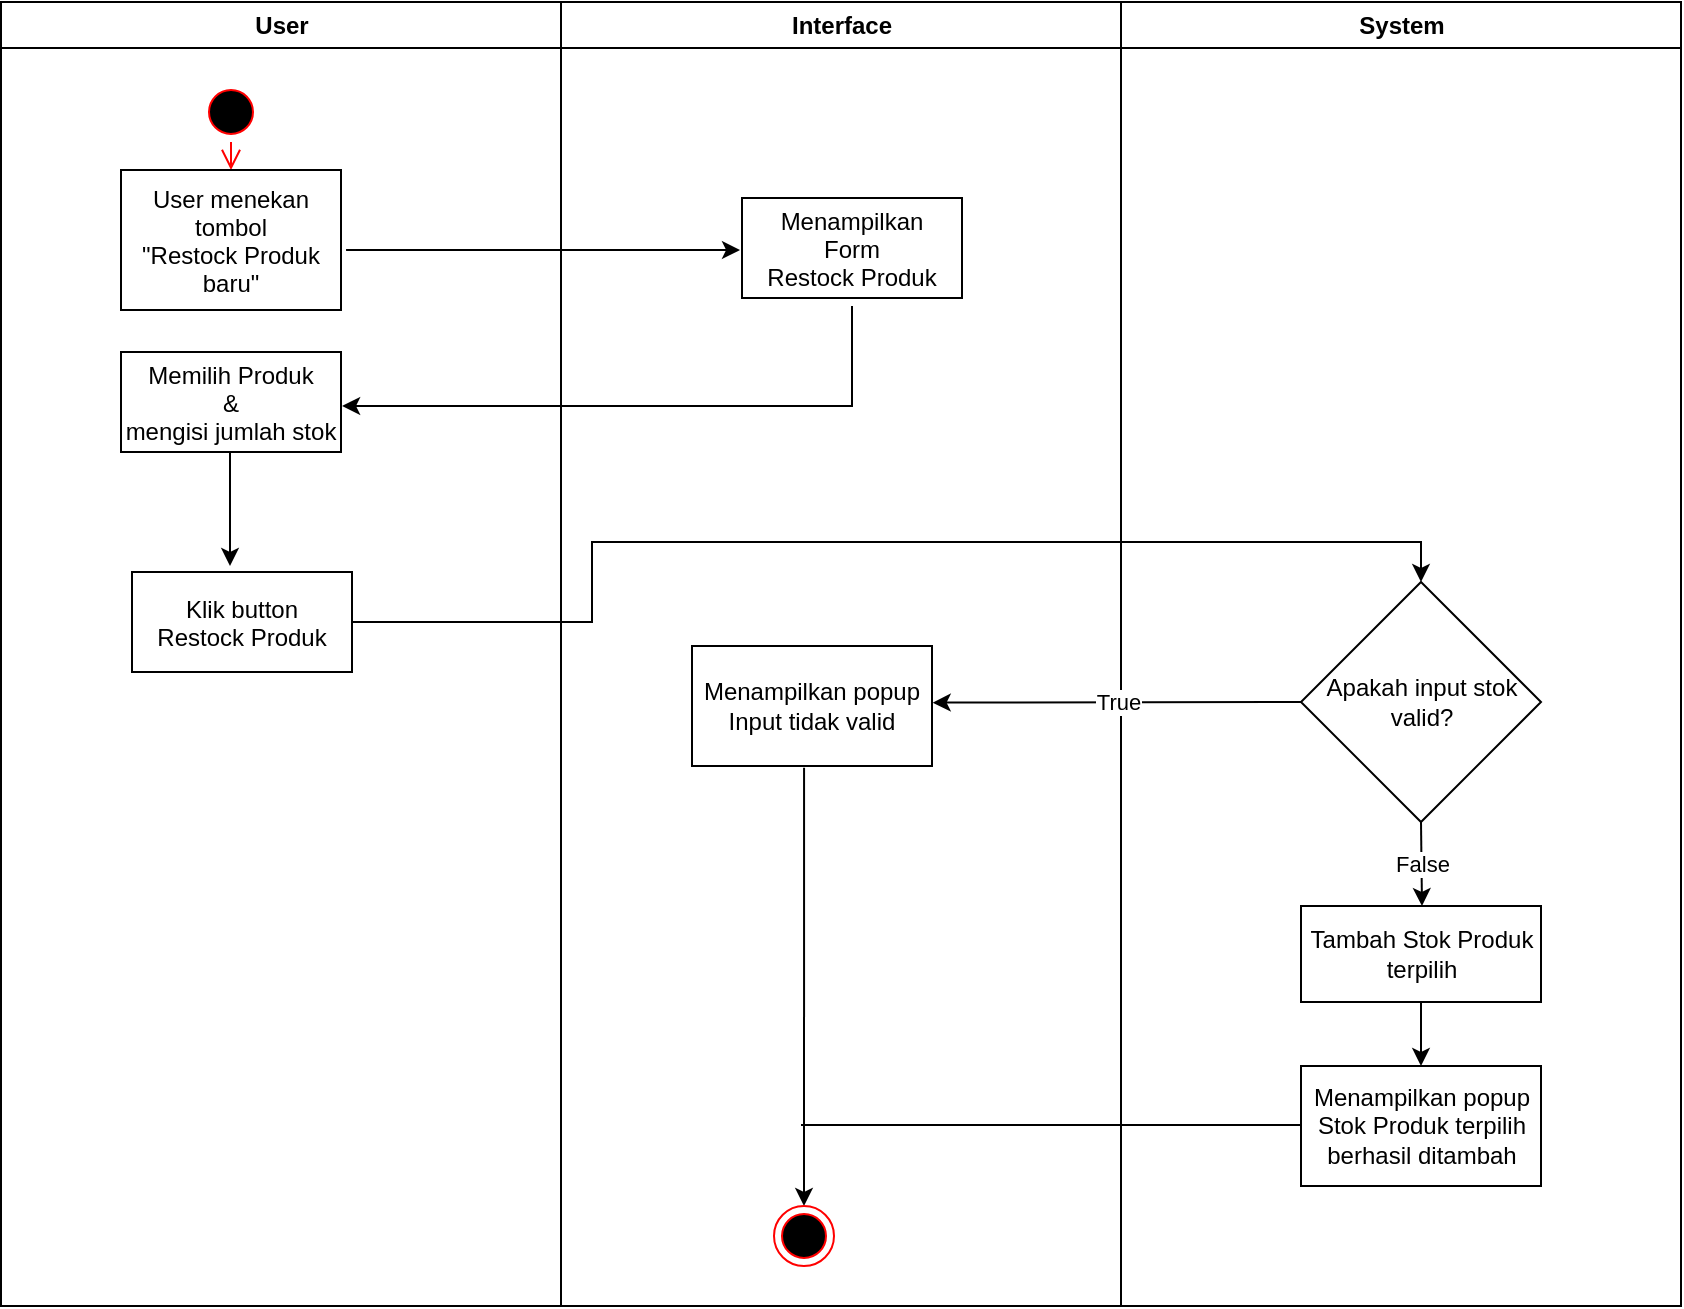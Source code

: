 <mxfile version="16.2.4" type="device"><diagram id="Si1-kvU5VNpyqMzCJeDn" name="Page-1"><mxGraphModel dx="779" dy="437" grid="1" gridSize="10" guides="1" tooltips="1" connect="1" arrows="1" fold="1" page="1" pageScale="1" pageWidth="850" pageHeight="1100" math="0" shadow="0"><root><mxCell id="0"/><mxCell id="1" parent="0"/><mxCell id="wy7r4L_uUheuBkzri21L-1" value="User" style="swimlane;whiteSpace=wrap" parent="1" vertex="1"><mxGeometry x="164.5" y="128" width="280" height="652" as="geometry"/></mxCell><mxCell id="wy7r4L_uUheuBkzri21L-2" value="" style="ellipse;shape=startState;fillColor=#000000;strokeColor=#ff0000;" parent="wy7r4L_uUheuBkzri21L-1" vertex="1"><mxGeometry x="100" y="40" width="30" height="30" as="geometry"/></mxCell><mxCell id="wy7r4L_uUheuBkzri21L-3" value="" style="edgeStyle=elbowEdgeStyle;elbow=horizontal;verticalAlign=bottom;endArrow=open;endSize=8;strokeColor=#FF0000;endFill=1;rounded=0" parent="wy7r4L_uUheuBkzri21L-1" source="wy7r4L_uUheuBkzri21L-2" target="wy7r4L_uUheuBkzri21L-4" edge="1"><mxGeometry x="100" y="40" as="geometry"><mxPoint x="115" y="110" as="targetPoint"/></mxGeometry></mxCell><mxCell id="wy7r4L_uUheuBkzri21L-4" value="User menekan &#xA;tombol&#xA; &quot;Restock Produk&#xA; baru&quot;" style="" parent="wy7r4L_uUheuBkzri21L-1" vertex="1"><mxGeometry x="60" y="84" width="110" height="70" as="geometry"/></mxCell><mxCell id="wy7r4L_uUheuBkzri21L-5" style="edgeStyle=orthogonalEdgeStyle;rounded=0;orthogonalLoop=1;jettySize=auto;html=1;" parent="wy7r4L_uUheuBkzri21L-1" source="wy7r4L_uUheuBkzri21L-6" edge="1"><mxGeometry relative="1" as="geometry"><mxPoint x="114.5" y="282" as="targetPoint"/></mxGeometry></mxCell><mxCell id="wy7r4L_uUheuBkzri21L-6" value="Memilih Produk &#xA;&amp;&#xA;mengisi jumlah stok" style="" parent="wy7r4L_uUheuBkzri21L-1" vertex="1"><mxGeometry x="60" y="175" width="110" height="50" as="geometry"/></mxCell><mxCell id="wy7r4L_uUheuBkzri21L-7" value="Klik button &#xA;Restock Produk" style="" parent="wy7r4L_uUheuBkzri21L-1" vertex="1"><mxGeometry x="65.5" y="285" width="110" height="50" as="geometry"/></mxCell><mxCell id="wy7r4L_uUheuBkzri21L-8" value="Interface" style="swimlane;whiteSpace=wrap" parent="1" vertex="1"><mxGeometry x="444.5" y="128" width="280" height="652" as="geometry"/></mxCell><mxCell id="wy7r4L_uUheuBkzri21L-9" value="Menampilkan &#xA;Form &#xA;Restock Produk" style="" parent="wy7r4L_uUheuBkzri21L-8" vertex="1"><mxGeometry x="90.5" y="98" width="110" height="50" as="geometry"/></mxCell><mxCell id="wy7r4L_uUheuBkzri21L-10" style="edgeStyle=orthogonalEdgeStyle;rounded=0;orthogonalLoop=1;jettySize=auto;html=1;entryX=0.5;entryY=0;entryDx=0;entryDy=0;exitX=0.467;exitY=1.014;exitDx=0;exitDy=0;exitPerimeter=0;" parent="wy7r4L_uUheuBkzri21L-8" source="wy7r4L_uUheuBkzri21L-11" target="wy7r4L_uUheuBkzri21L-12" edge="1"><mxGeometry relative="1" as="geometry"/></mxCell><mxCell id="wy7r4L_uUheuBkzri21L-11" value="&lt;div&gt;Menampilkan popup &lt;br&gt;&lt;/div&gt;&lt;div&gt;Input tidak valid&lt;br&gt;&lt;/div&gt;" style="rounded=0;whiteSpace=wrap;html=1;" parent="wy7r4L_uUheuBkzri21L-8" vertex="1"><mxGeometry x="65.5" y="322" width="120" height="60" as="geometry"/></mxCell><mxCell id="wy7r4L_uUheuBkzri21L-12" value="" style="ellipse;shape=endState;fillColor=#000000;strokeColor=#ff0000" parent="wy7r4L_uUheuBkzri21L-8" vertex="1"><mxGeometry x="106.5" y="602" width="30" height="30" as="geometry"/></mxCell><mxCell id="wy7r4L_uUheuBkzri21L-13" value="System" style="swimlane;whiteSpace=wrap" parent="1" vertex="1"><mxGeometry x="724.5" y="128" width="280" height="652" as="geometry"/></mxCell><mxCell id="wy7r4L_uUheuBkzri21L-14" value="Apakah input stok valid? " style="rhombus;whiteSpace=wrap;html=1;" parent="wy7r4L_uUheuBkzri21L-13" vertex="1"><mxGeometry x="90" y="290" width="120" height="120" as="geometry"/></mxCell><mxCell id="PagQaJ9m3MQP3x4WmuHI-2" style="edgeStyle=orthogonalEdgeStyle;rounded=0;orthogonalLoop=1;jettySize=auto;html=1;entryX=0.5;entryY=0;entryDx=0;entryDy=0;" edge="1" parent="wy7r4L_uUheuBkzri21L-13" source="wy7r4L_uUheuBkzri21L-15" target="PagQaJ9m3MQP3x4WmuHI-1"><mxGeometry relative="1" as="geometry"/></mxCell><mxCell id="wy7r4L_uUheuBkzri21L-15" value="Tambah Stok Produk terpilih" style="rounded=0;whiteSpace=wrap;html=1;" parent="wy7r4L_uUheuBkzri21L-13" vertex="1"><mxGeometry x="90" y="452" width="120" height="48" as="geometry"/></mxCell><mxCell id="wy7r4L_uUheuBkzri21L-16" value="" style="endArrow=classic;html=1;rounded=0;exitX=0.5;exitY=1;exitDx=0;exitDy=0;" parent="wy7r4L_uUheuBkzri21L-13" edge="1"><mxGeometry relative="1" as="geometry"><mxPoint x="150" y="410" as="sourcePoint"/><mxPoint x="150.5" y="452" as="targetPoint"/></mxGeometry></mxCell><mxCell id="wy7r4L_uUheuBkzri21L-17" value="False" style="edgeLabel;resizable=0;html=1;align=center;verticalAlign=middle;" parent="wy7r4L_uUheuBkzri21L-16" connectable="0" vertex="1"><mxGeometry relative="1" as="geometry"/></mxCell><mxCell id="PagQaJ9m3MQP3x4WmuHI-1" value="Menampilkan popup Stok Produk terpilih berhasil ditambah" style="rounded=0;whiteSpace=wrap;html=1;" vertex="1" parent="wy7r4L_uUheuBkzri21L-13"><mxGeometry x="90" y="532" width="120" height="60" as="geometry"/></mxCell><mxCell id="wy7r4L_uUheuBkzri21L-23" style="edgeStyle=orthogonalEdgeStyle;rounded=0;orthogonalLoop=1;jettySize=auto;html=1;endArrow=none;endFill=0;" parent="wy7r4L_uUheuBkzri21L-13" edge="1"><mxGeometry relative="1" as="geometry"><mxPoint x="-160" y="561.5" as="targetPoint"/><mxPoint x="90" y="561.5" as="sourcePoint"/></mxGeometry></mxCell><mxCell id="wy7r4L_uUheuBkzri21L-18" style="edgeStyle=orthogonalEdgeStyle;rounded=0;orthogonalLoop=1;jettySize=auto;html=1;exitX=1.023;exitY=0.571;exitDx=0;exitDy=0;exitPerimeter=0;entryX=-0.009;entryY=0.52;entryDx=0;entryDy=0;entryPerimeter=0;" parent="1" source="wy7r4L_uUheuBkzri21L-4" target="wy7r4L_uUheuBkzri21L-9" edge="1"><mxGeometry relative="1" as="geometry"><mxPoint x="520" y="249" as="targetPoint"/></mxGeometry></mxCell><mxCell id="wy7r4L_uUheuBkzri21L-19" style="edgeStyle=orthogonalEdgeStyle;rounded=0;orthogonalLoop=1;jettySize=auto;html=1;entryX=1.005;entryY=0.54;entryDx=0;entryDy=0;entryPerimeter=0;" parent="1" target="wy7r4L_uUheuBkzri21L-6" edge="1"><mxGeometry relative="1" as="geometry"><mxPoint x="590" y="280" as="sourcePoint"/><Array as="points"><mxPoint x="590" y="330"/></Array></mxGeometry></mxCell><mxCell id="wy7r4L_uUheuBkzri21L-20" style="edgeStyle=orthogonalEdgeStyle;rounded=0;orthogonalLoop=1;jettySize=auto;html=1;entryX=0.5;entryY=0;entryDx=0;entryDy=0;exitX=1;exitY=0.5;exitDx=0;exitDy=0;exitPerimeter=0;" parent="1" source="wy7r4L_uUheuBkzri21L-7" target="wy7r4L_uUheuBkzri21L-14" edge="1"><mxGeometry relative="1" as="geometry"><Array as="points"><mxPoint x="460" y="438"/><mxPoint x="460" y="398"/><mxPoint x="875" y="398"/></Array></mxGeometry></mxCell><mxCell id="wy7r4L_uUheuBkzri21L-21" value="" style="endArrow=classic;html=1;rounded=0;exitX=0;exitY=0.5;exitDx=0;exitDy=0;entryX=1.003;entryY=0.472;entryDx=0;entryDy=0;entryPerimeter=0;" parent="1" source="wy7r4L_uUheuBkzri21L-14" target="wy7r4L_uUheuBkzri21L-11" edge="1"><mxGeometry relative="1" as="geometry"><mxPoint x="570" y="380" as="sourcePoint"/><mxPoint x="670" y="380" as="targetPoint"/></mxGeometry></mxCell><mxCell id="wy7r4L_uUheuBkzri21L-22" value="True" style="edgeLabel;resizable=0;html=1;align=center;verticalAlign=middle;" parent="wy7r4L_uUheuBkzri21L-21" connectable="0" vertex="1"><mxGeometry relative="1" as="geometry"/></mxCell></root></mxGraphModel></diagram></mxfile>